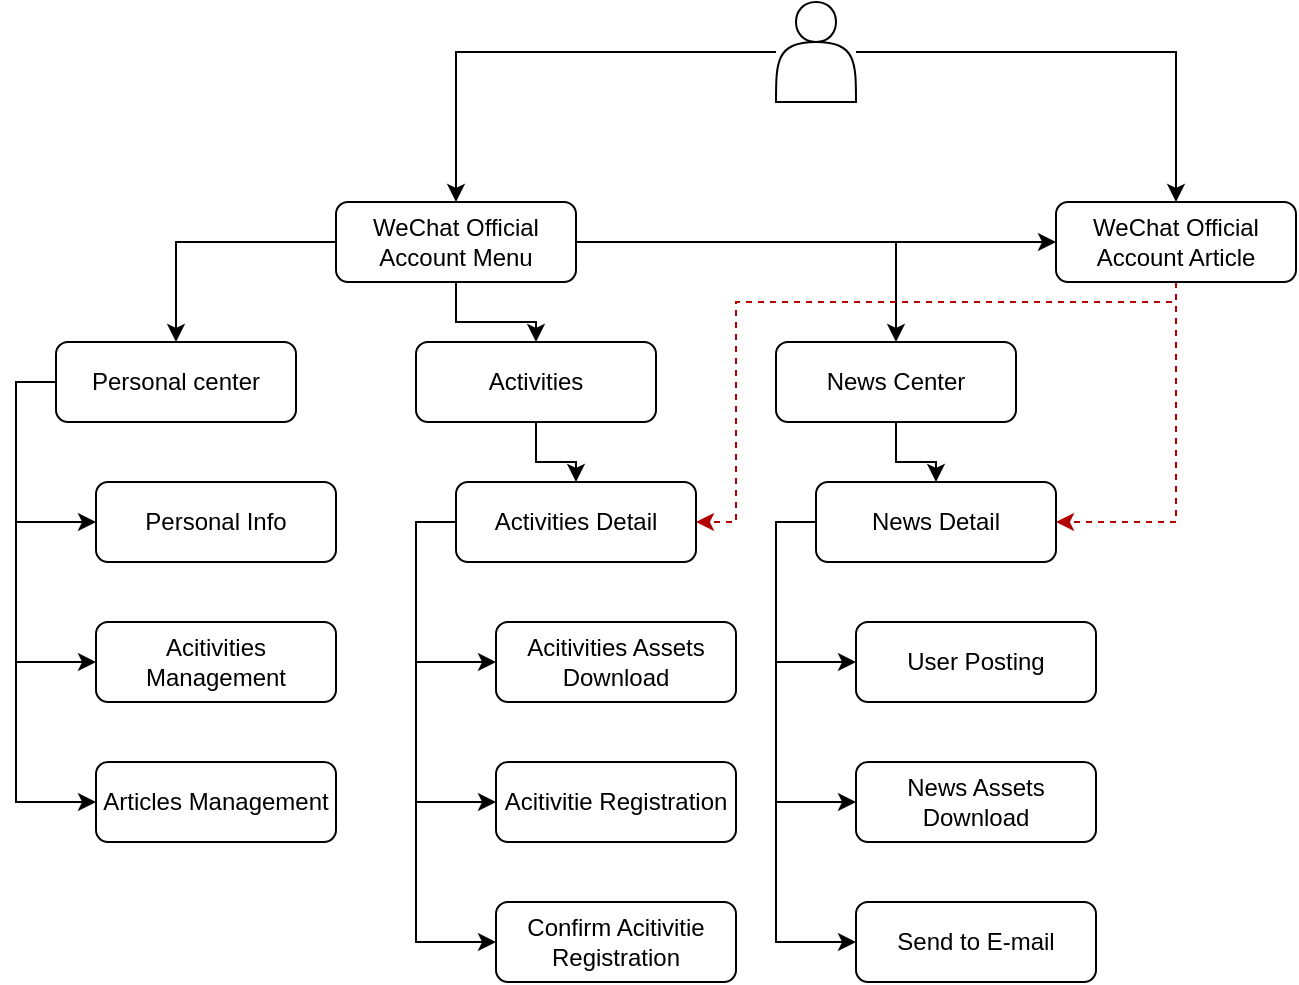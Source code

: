 <mxfile version="15.8.0" type="github">
  <diagram id="C5RBs43oDa-KdzZeNtuy" name="Page-1">
    <mxGraphModel dx="1422" dy="716" grid="1" gridSize="10" guides="1" tooltips="1" connect="1" arrows="1" fold="1" page="1" pageScale="1" pageWidth="827" pageHeight="1169" math="0" shadow="0">
      <root>
        <mxCell id="WIyWlLk6GJQsqaUBKTNV-0" />
        <mxCell id="WIyWlLk6GJQsqaUBKTNV-1" parent="WIyWlLk6GJQsqaUBKTNV-0" />
        <mxCell id="r9kAt0_Pim-WVQuWLaHv-6" style="edgeStyle=orthogonalEdgeStyle;rounded=0;orthogonalLoop=1;jettySize=auto;html=1;entryX=0.5;entryY=0;entryDx=0;entryDy=0;" edge="1" parent="WIyWlLk6GJQsqaUBKTNV-1" source="r9kAt0_Pim-WVQuWLaHv-1" target="r9kAt0_Pim-WVQuWLaHv-4">
          <mxGeometry relative="1" as="geometry" />
        </mxCell>
        <mxCell id="r9kAt0_Pim-WVQuWLaHv-7" style="edgeStyle=orthogonalEdgeStyle;rounded=0;orthogonalLoop=1;jettySize=auto;html=1;entryX=0.5;entryY=0;entryDx=0;entryDy=0;" edge="1" parent="WIyWlLk6GJQsqaUBKTNV-1" source="r9kAt0_Pim-WVQuWLaHv-1" target="r9kAt0_Pim-WVQuWLaHv-5">
          <mxGeometry relative="1" as="geometry" />
        </mxCell>
        <mxCell id="r9kAt0_Pim-WVQuWLaHv-1" value="" style="shape=actor;whiteSpace=wrap;html=1;" vertex="1" parent="WIyWlLk6GJQsqaUBKTNV-1">
          <mxGeometry x="400" width="40" height="50" as="geometry" />
        </mxCell>
        <mxCell id="r9kAt0_Pim-WVQuWLaHv-16" value="" style="edgeStyle=orthogonalEdgeStyle;rounded=0;orthogonalLoop=1;jettySize=auto;html=1;" edge="1" parent="WIyWlLk6GJQsqaUBKTNV-1" source="r9kAt0_Pim-WVQuWLaHv-4" target="r9kAt0_Pim-WVQuWLaHv-10">
          <mxGeometry relative="1" as="geometry" />
        </mxCell>
        <mxCell id="r9kAt0_Pim-WVQuWLaHv-23" style="edgeStyle=orthogonalEdgeStyle;rounded=0;orthogonalLoop=1;jettySize=auto;html=1;" edge="1" parent="WIyWlLk6GJQsqaUBKTNV-1" source="r9kAt0_Pim-WVQuWLaHv-4" target="r9kAt0_Pim-WVQuWLaHv-9">
          <mxGeometry relative="1" as="geometry" />
        </mxCell>
        <mxCell id="r9kAt0_Pim-WVQuWLaHv-24" style="edgeStyle=orthogonalEdgeStyle;rounded=0;orthogonalLoop=1;jettySize=auto;html=1;" edge="1" parent="WIyWlLk6GJQsqaUBKTNV-1" source="r9kAt0_Pim-WVQuWLaHv-4" target="r9kAt0_Pim-WVQuWLaHv-11">
          <mxGeometry relative="1" as="geometry" />
        </mxCell>
        <mxCell id="r9kAt0_Pim-WVQuWLaHv-25" style="edgeStyle=orthogonalEdgeStyle;rounded=0;orthogonalLoop=1;jettySize=auto;html=1;" edge="1" parent="WIyWlLk6GJQsqaUBKTNV-1" source="r9kAt0_Pim-WVQuWLaHv-4" target="r9kAt0_Pim-WVQuWLaHv-5">
          <mxGeometry relative="1" as="geometry" />
        </mxCell>
        <mxCell id="r9kAt0_Pim-WVQuWLaHv-4" value="WeChat Official Account Menu" style="rounded=1;whiteSpace=wrap;html=1;fontSize=12;glass=0;strokeWidth=1;shadow=0;" vertex="1" parent="WIyWlLk6GJQsqaUBKTNV-1">
          <mxGeometry x="180" y="100" width="120" height="40" as="geometry" />
        </mxCell>
        <mxCell id="r9kAt0_Pim-WVQuWLaHv-64" style="edgeStyle=orthogonalEdgeStyle;rounded=0;orthogonalLoop=1;jettySize=auto;html=1;exitX=0.5;exitY=1;exitDx=0;exitDy=0;entryX=1;entryY=0.5;entryDx=0;entryDy=0;fillColor=#e51400;strokeColor=#B20000;dashed=1;" edge="1" parent="WIyWlLk6GJQsqaUBKTNV-1" source="r9kAt0_Pim-WVQuWLaHv-5" target="r9kAt0_Pim-WVQuWLaHv-39">
          <mxGeometry relative="1" as="geometry">
            <Array as="points">
              <mxPoint x="600" y="150" />
              <mxPoint x="380" y="150" />
              <mxPoint x="380" y="260" />
            </Array>
          </mxGeometry>
        </mxCell>
        <mxCell id="r9kAt0_Pim-WVQuWLaHv-67" style="edgeStyle=orthogonalEdgeStyle;rounded=0;orthogonalLoop=1;jettySize=auto;html=1;exitX=0.5;exitY=1;exitDx=0;exitDy=0;entryX=1;entryY=0.5;entryDx=0;entryDy=0;dashed=1;fillColor=#e51400;strokeColor=#B20000;" edge="1" parent="WIyWlLk6GJQsqaUBKTNV-1" source="r9kAt0_Pim-WVQuWLaHv-5" target="r9kAt0_Pim-WVQuWLaHv-51">
          <mxGeometry relative="1" as="geometry" />
        </mxCell>
        <mxCell id="r9kAt0_Pim-WVQuWLaHv-5" value="WeChat Official Account Article" style="rounded=1;whiteSpace=wrap;html=1;fontSize=12;glass=0;strokeWidth=1;shadow=0;" vertex="1" parent="WIyWlLk6GJQsqaUBKTNV-1">
          <mxGeometry x="540" y="100" width="120" height="40" as="geometry" />
        </mxCell>
        <mxCell id="r9kAt0_Pim-WVQuWLaHv-34" style="edgeStyle=orthogonalEdgeStyle;rounded=0;orthogonalLoop=1;jettySize=auto;html=1;exitX=0;exitY=0.5;exitDx=0;exitDy=0;entryX=0;entryY=0.5;entryDx=0;entryDy=0;" edge="1" parent="WIyWlLk6GJQsqaUBKTNV-1" source="r9kAt0_Pim-WVQuWLaHv-9" target="r9kAt0_Pim-WVQuWLaHv-31">
          <mxGeometry relative="1" as="geometry" />
        </mxCell>
        <mxCell id="r9kAt0_Pim-WVQuWLaHv-35" style="edgeStyle=orthogonalEdgeStyle;rounded=0;orthogonalLoop=1;jettySize=auto;html=1;exitX=0;exitY=0.5;exitDx=0;exitDy=0;entryX=0;entryY=0.5;entryDx=0;entryDy=0;" edge="1" parent="WIyWlLk6GJQsqaUBKTNV-1" source="r9kAt0_Pim-WVQuWLaHv-9" target="r9kAt0_Pim-WVQuWLaHv-26">
          <mxGeometry relative="1" as="geometry" />
        </mxCell>
        <mxCell id="r9kAt0_Pim-WVQuWLaHv-38" style="edgeStyle=orthogonalEdgeStyle;rounded=0;orthogonalLoop=1;jettySize=auto;html=1;exitX=0;exitY=0.5;exitDx=0;exitDy=0;entryX=0;entryY=0.5;entryDx=0;entryDy=0;" edge="1" parent="WIyWlLk6GJQsqaUBKTNV-1" source="r9kAt0_Pim-WVQuWLaHv-9" target="r9kAt0_Pim-WVQuWLaHv-36">
          <mxGeometry relative="1" as="geometry" />
        </mxCell>
        <mxCell id="r9kAt0_Pim-WVQuWLaHv-9" value="Personal center" style="rounded=1;whiteSpace=wrap;html=1;fontSize=12;glass=0;strokeWidth=1;shadow=0;" vertex="1" parent="WIyWlLk6GJQsqaUBKTNV-1">
          <mxGeometry x="40" y="170" width="120" height="40" as="geometry" />
        </mxCell>
        <mxCell id="r9kAt0_Pim-WVQuWLaHv-53" style="edgeStyle=orthogonalEdgeStyle;rounded=0;orthogonalLoop=1;jettySize=auto;html=1;exitX=0.5;exitY=1;exitDx=0;exitDy=0;" edge="1" parent="WIyWlLk6GJQsqaUBKTNV-1" source="r9kAt0_Pim-WVQuWLaHv-10" target="r9kAt0_Pim-WVQuWLaHv-39">
          <mxGeometry relative="1" as="geometry" />
        </mxCell>
        <mxCell id="r9kAt0_Pim-WVQuWLaHv-10" value="Activities" style="rounded=1;whiteSpace=wrap;html=1;fontSize=12;glass=0;strokeWidth=1;shadow=0;" vertex="1" parent="WIyWlLk6GJQsqaUBKTNV-1">
          <mxGeometry x="220" y="170" width="120" height="40" as="geometry" />
        </mxCell>
        <mxCell id="r9kAt0_Pim-WVQuWLaHv-57" style="edgeStyle=orthogonalEdgeStyle;rounded=0;orthogonalLoop=1;jettySize=auto;html=1;exitX=0.5;exitY=1;exitDx=0;exitDy=0;" edge="1" parent="WIyWlLk6GJQsqaUBKTNV-1" source="r9kAt0_Pim-WVQuWLaHv-11" target="r9kAt0_Pim-WVQuWLaHv-51">
          <mxGeometry relative="1" as="geometry" />
        </mxCell>
        <mxCell id="r9kAt0_Pim-WVQuWLaHv-11" value="News Center" style="rounded=1;whiteSpace=wrap;html=1;fontSize=12;glass=0;strokeWidth=1;shadow=0;" vertex="1" parent="WIyWlLk6GJQsqaUBKTNV-1">
          <mxGeometry x="400" y="170" width="120" height="40" as="geometry" />
        </mxCell>
        <mxCell id="r9kAt0_Pim-WVQuWLaHv-13" style="edgeStyle=orthogonalEdgeStyle;rounded=0;orthogonalLoop=1;jettySize=auto;html=1;exitX=0.5;exitY=1;exitDx=0;exitDy=0;" edge="1" parent="WIyWlLk6GJQsqaUBKTNV-1" source="r9kAt0_Pim-WVQuWLaHv-11" target="r9kAt0_Pim-WVQuWLaHv-11">
          <mxGeometry relative="1" as="geometry" />
        </mxCell>
        <mxCell id="r9kAt0_Pim-WVQuWLaHv-26" value="Personal Info" style="rounded=1;whiteSpace=wrap;html=1;fontSize=12;glass=0;strokeWidth=1;shadow=0;" vertex="1" parent="WIyWlLk6GJQsqaUBKTNV-1">
          <mxGeometry x="60" y="240" width="120" height="40" as="geometry" />
        </mxCell>
        <mxCell id="r9kAt0_Pim-WVQuWLaHv-31" value="Acitivities Management" style="rounded=1;whiteSpace=wrap;html=1;fontSize=12;glass=0;strokeWidth=1;shadow=0;" vertex="1" parent="WIyWlLk6GJQsqaUBKTNV-1">
          <mxGeometry x="60" y="310" width="120" height="40" as="geometry" />
        </mxCell>
        <mxCell id="r9kAt0_Pim-WVQuWLaHv-36" value="Articles Management" style="rounded=1;whiteSpace=wrap;html=1;fontSize=12;glass=0;strokeWidth=1;shadow=0;" vertex="1" parent="WIyWlLk6GJQsqaUBKTNV-1">
          <mxGeometry x="60" y="380" width="120" height="40" as="geometry" />
        </mxCell>
        <mxCell id="r9kAt0_Pim-WVQuWLaHv-48" style="edgeStyle=orthogonalEdgeStyle;rounded=0;orthogonalLoop=1;jettySize=auto;html=1;exitX=0;exitY=0.5;exitDx=0;exitDy=0;entryX=0;entryY=0.5;entryDx=0;entryDy=0;" edge="1" parent="WIyWlLk6GJQsqaUBKTNV-1" source="r9kAt0_Pim-WVQuWLaHv-39" target="r9kAt0_Pim-WVQuWLaHv-43">
          <mxGeometry relative="1" as="geometry" />
        </mxCell>
        <mxCell id="r9kAt0_Pim-WVQuWLaHv-49" style="edgeStyle=orthogonalEdgeStyle;rounded=0;orthogonalLoop=1;jettySize=auto;html=1;exitX=0;exitY=0.5;exitDx=0;exitDy=0;entryX=0;entryY=0.5;entryDx=0;entryDy=0;" edge="1" parent="WIyWlLk6GJQsqaUBKTNV-1" source="r9kAt0_Pim-WVQuWLaHv-39" target="r9kAt0_Pim-WVQuWLaHv-44">
          <mxGeometry relative="1" as="geometry" />
        </mxCell>
        <mxCell id="r9kAt0_Pim-WVQuWLaHv-50" style="edgeStyle=orthogonalEdgeStyle;rounded=0;orthogonalLoop=1;jettySize=auto;html=1;exitX=0;exitY=0.5;exitDx=0;exitDy=0;entryX=0;entryY=0.5;entryDx=0;entryDy=0;" edge="1" parent="WIyWlLk6GJQsqaUBKTNV-1" source="r9kAt0_Pim-WVQuWLaHv-39" target="r9kAt0_Pim-WVQuWLaHv-46">
          <mxGeometry relative="1" as="geometry" />
        </mxCell>
        <mxCell id="r9kAt0_Pim-WVQuWLaHv-39" value="Activities Detail" style="rounded=1;whiteSpace=wrap;html=1;fontSize=12;glass=0;strokeWidth=1;shadow=0;" vertex="1" parent="WIyWlLk6GJQsqaUBKTNV-1">
          <mxGeometry x="240" y="240" width="120" height="40" as="geometry" />
        </mxCell>
        <mxCell id="r9kAt0_Pim-WVQuWLaHv-43" value="Acitivities Assets Download" style="rounded=1;whiteSpace=wrap;html=1;fontSize=12;glass=0;strokeWidth=1;shadow=0;" vertex="1" parent="WIyWlLk6GJQsqaUBKTNV-1">
          <mxGeometry x="260" y="310" width="120" height="40" as="geometry" />
        </mxCell>
        <mxCell id="r9kAt0_Pim-WVQuWLaHv-44" value="Acitivitie Registration" style="rounded=1;whiteSpace=wrap;html=1;fontSize=12;glass=0;strokeWidth=1;shadow=0;" vertex="1" parent="WIyWlLk6GJQsqaUBKTNV-1">
          <mxGeometry x="260" y="380" width="120" height="40" as="geometry" />
        </mxCell>
        <mxCell id="r9kAt0_Pim-WVQuWLaHv-46" value="Confirm Acitivitie Registration" style="rounded=1;whiteSpace=wrap;html=1;fontSize=12;glass=0;strokeWidth=1;shadow=0;" vertex="1" parent="WIyWlLk6GJQsqaUBKTNV-1">
          <mxGeometry x="260" y="450" width="120" height="40" as="geometry" />
        </mxCell>
        <mxCell id="r9kAt0_Pim-WVQuWLaHv-58" style="edgeStyle=orthogonalEdgeStyle;rounded=0;orthogonalLoop=1;jettySize=auto;html=1;exitX=0;exitY=0.5;exitDx=0;exitDy=0;entryX=0;entryY=0.5;entryDx=0;entryDy=0;" edge="1" parent="WIyWlLk6GJQsqaUBKTNV-1" source="r9kAt0_Pim-WVQuWLaHv-51" target="r9kAt0_Pim-WVQuWLaHv-54">
          <mxGeometry relative="1" as="geometry" />
        </mxCell>
        <mxCell id="r9kAt0_Pim-WVQuWLaHv-59" style="edgeStyle=orthogonalEdgeStyle;rounded=0;orthogonalLoop=1;jettySize=auto;html=1;exitX=0;exitY=0.5;exitDx=0;exitDy=0;entryX=0;entryY=0.5;entryDx=0;entryDy=0;" edge="1" parent="WIyWlLk6GJQsqaUBKTNV-1" source="r9kAt0_Pim-WVQuWLaHv-51" target="r9kAt0_Pim-WVQuWLaHv-55">
          <mxGeometry relative="1" as="geometry" />
        </mxCell>
        <mxCell id="r9kAt0_Pim-WVQuWLaHv-60" style="edgeStyle=orthogonalEdgeStyle;rounded=0;orthogonalLoop=1;jettySize=auto;html=1;exitX=0;exitY=0.5;exitDx=0;exitDy=0;entryX=0;entryY=0.5;entryDx=0;entryDy=0;" edge="1" parent="WIyWlLk6GJQsqaUBKTNV-1" source="r9kAt0_Pim-WVQuWLaHv-51" target="r9kAt0_Pim-WVQuWLaHv-56">
          <mxGeometry relative="1" as="geometry" />
        </mxCell>
        <mxCell id="r9kAt0_Pim-WVQuWLaHv-51" value="News Detail" style="rounded=1;whiteSpace=wrap;html=1;fontSize=12;glass=0;strokeWidth=1;shadow=0;" vertex="1" parent="WIyWlLk6GJQsqaUBKTNV-1">
          <mxGeometry x="420" y="240" width="120" height="40" as="geometry" />
        </mxCell>
        <mxCell id="r9kAt0_Pim-WVQuWLaHv-54" value="User Posting" style="rounded=1;whiteSpace=wrap;html=1;fontSize=12;glass=0;strokeWidth=1;shadow=0;" vertex="1" parent="WIyWlLk6GJQsqaUBKTNV-1">
          <mxGeometry x="440" y="310" width="120" height="40" as="geometry" />
        </mxCell>
        <mxCell id="r9kAt0_Pim-WVQuWLaHv-55" value="News Assets Download" style="rounded=1;whiteSpace=wrap;html=1;fontSize=12;glass=0;strokeWidth=1;shadow=0;" vertex="1" parent="WIyWlLk6GJQsqaUBKTNV-1">
          <mxGeometry x="440" y="380" width="120" height="40" as="geometry" />
        </mxCell>
        <mxCell id="r9kAt0_Pim-WVQuWLaHv-56" value="Send to E-mail" style="rounded=1;whiteSpace=wrap;html=1;fontSize=12;glass=0;strokeWidth=1;shadow=0;" vertex="1" parent="WIyWlLk6GJQsqaUBKTNV-1">
          <mxGeometry x="440" y="450" width="120" height="40" as="geometry" />
        </mxCell>
      </root>
    </mxGraphModel>
  </diagram>
</mxfile>

